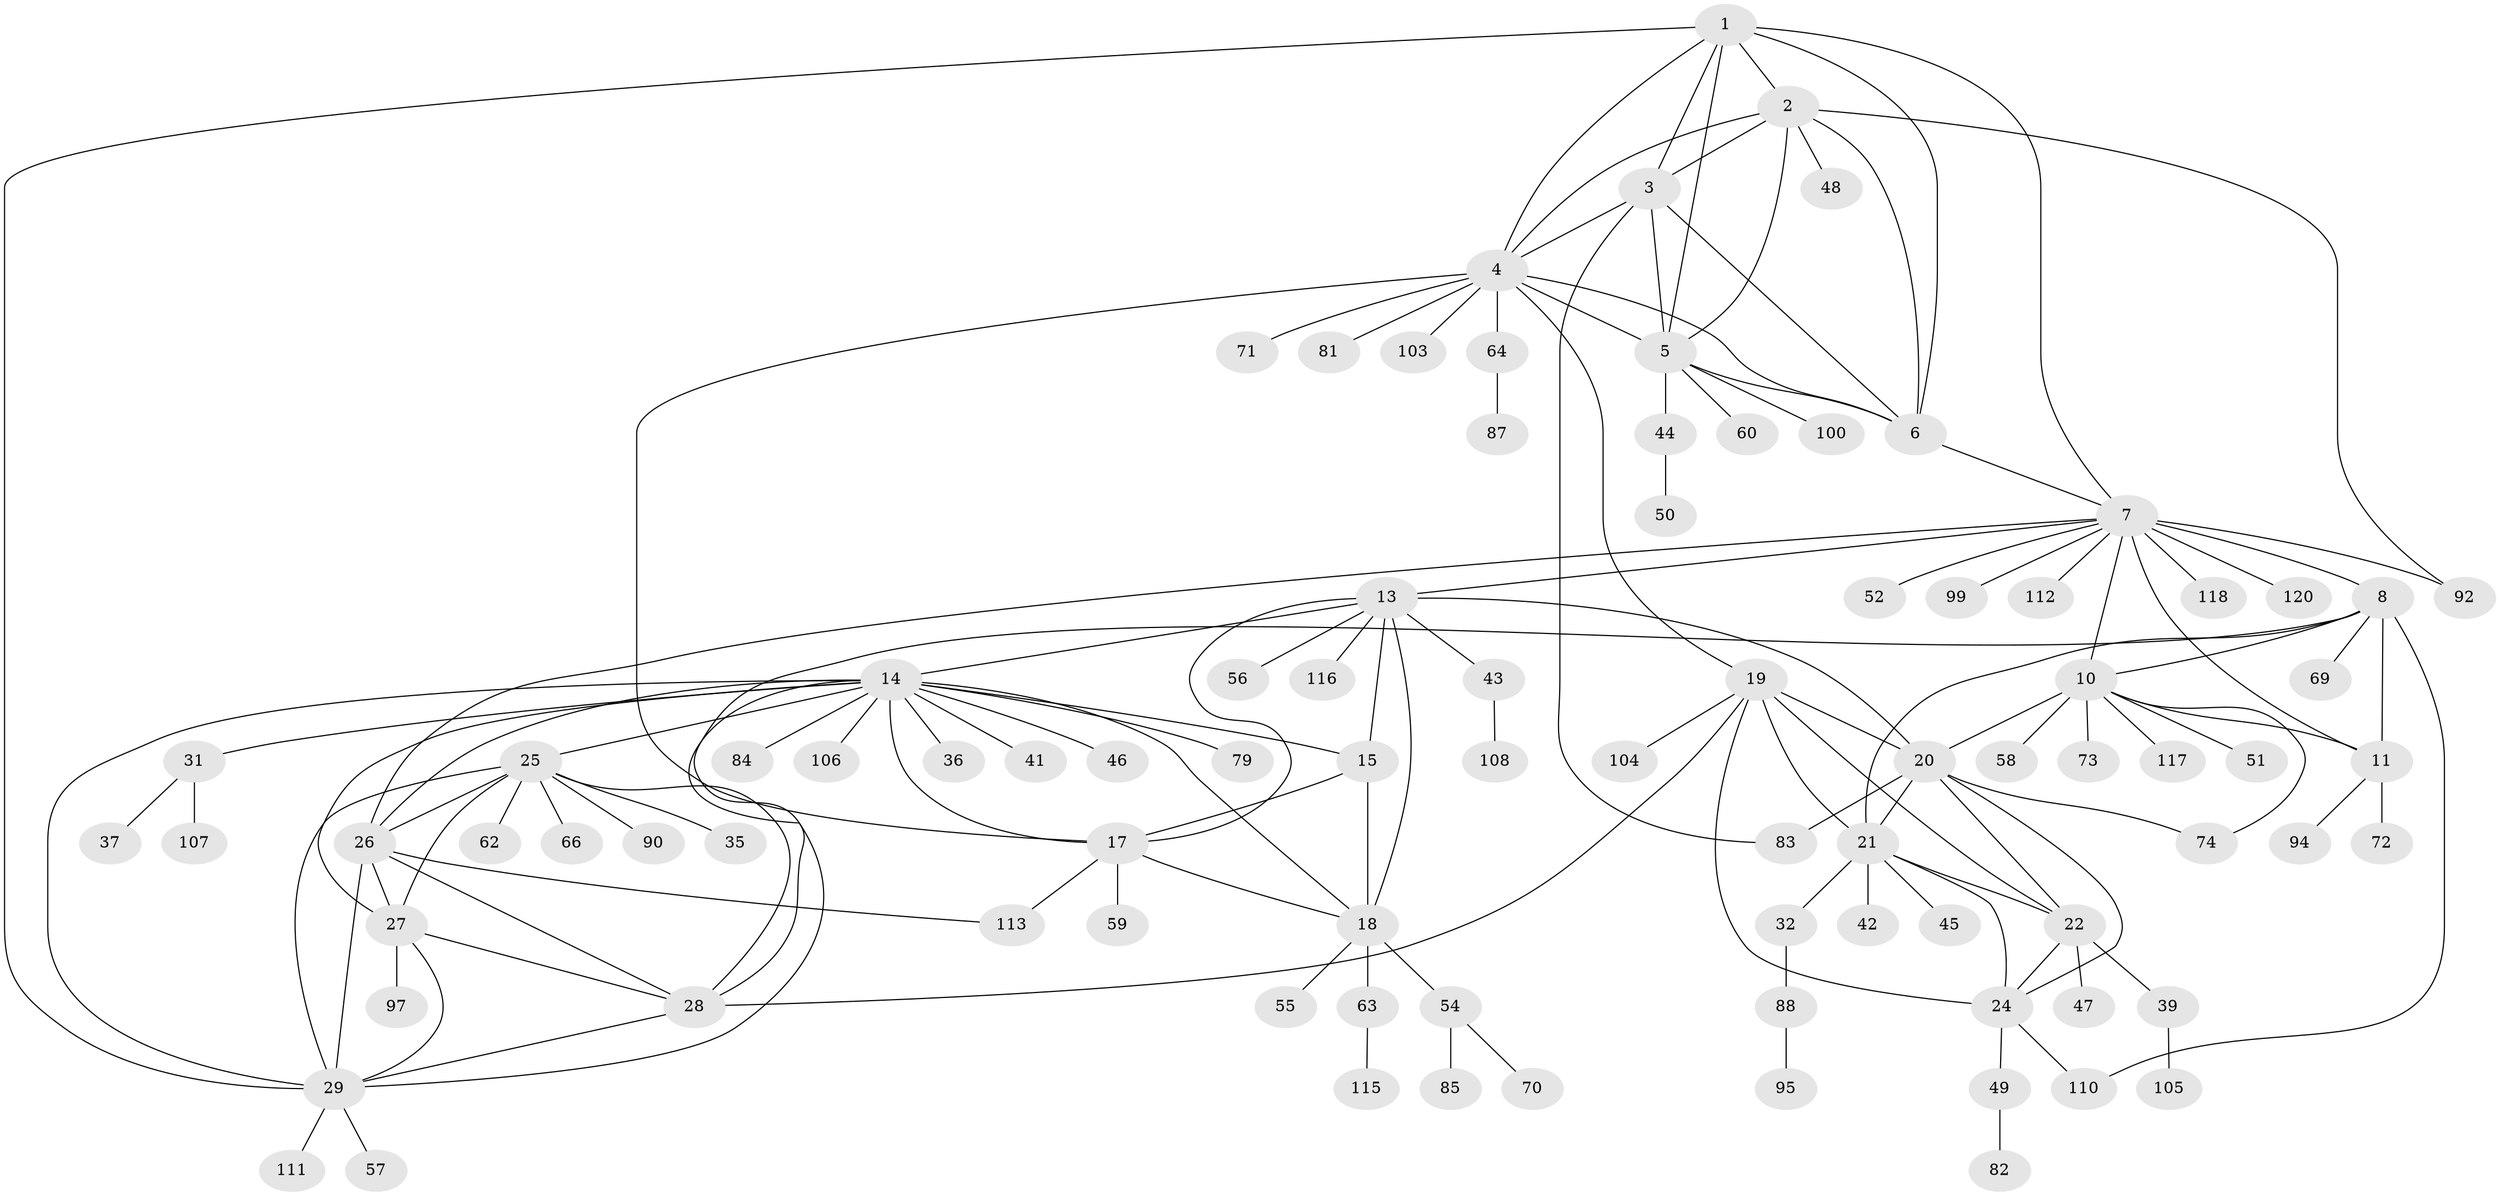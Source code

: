 // Generated by graph-tools (version 1.1) at 2025/52/02/27/25 19:52:15]
// undirected, 90 vertices, 138 edges
graph export_dot {
graph [start="1"]
  node [color=gray90,style=filled];
  1 [super="+33"];
  2 [super="+76"];
  3 [super="+91"];
  4 [super="+40"];
  5 [super="+89"];
  6 [super="+34"];
  7 [super="+9"];
  8;
  10 [super="+67"];
  11 [super="+12"];
  13;
  14 [super="+30"];
  15 [super="+16"];
  17 [super="+78"];
  18 [super="+114"];
  19 [super="+23"];
  20 [super="+77"];
  21 [super="+102"];
  22 [super="+98"];
  24 [super="+109"];
  25 [super="+101"];
  26 [super="+38"];
  27 [super="+75"];
  28;
  29 [super="+86"];
  31 [super="+68"];
  32;
  35;
  36 [super="+53"];
  37;
  39;
  41;
  42;
  43 [super="+61"];
  44;
  45 [super="+119"];
  46 [super="+93"];
  47;
  48;
  49;
  50;
  51;
  52;
  54 [super="+65"];
  55;
  56;
  57;
  58;
  59;
  60;
  62;
  63;
  64;
  66;
  69;
  70;
  71;
  72 [super="+80"];
  73;
  74;
  79;
  81 [super="+96"];
  82;
  83;
  84;
  85;
  87;
  88;
  90;
  92;
  94;
  95;
  97;
  99;
  100;
  103;
  104;
  105;
  106;
  107;
  108;
  110;
  111;
  112;
  113;
  115;
  116;
  117;
  118;
  120;
  1 -- 2;
  1 -- 3;
  1 -- 4;
  1 -- 5;
  1 -- 6;
  1 -- 29;
  1 -- 7;
  2 -- 3;
  2 -- 4;
  2 -- 5;
  2 -- 6;
  2 -- 48;
  2 -- 92;
  3 -- 4;
  3 -- 5;
  3 -- 6;
  3 -- 83;
  4 -- 5;
  4 -- 6;
  4 -- 17;
  4 -- 64;
  4 -- 71;
  4 -- 81;
  4 -- 103;
  4 -- 19;
  5 -- 6;
  5 -- 44;
  5 -- 60;
  5 -- 100;
  6 -- 7;
  7 -- 8 [weight=2];
  7 -- 10 [weight=2];
  7 -- 11 [weight=4];
  7 -- 13;
  7 -- 99;
  7 -- 112;
  7 -- 120;
  7 -- 52;
  7 -- 118;
  7 -- 92;
  7 -- 26;
  8 -- 10;
  8 -- 11 [weight=2];
  8 -- 21;
  8 -- 29;
  8 -- 69;
  8 -- 110;
  10 -- 11 [weight=2];
  10 -- 51;
  10 -- 58;
  10 -- 73;
  10 -- 117;
  10 -- 20;
  10 -- 74;
  11 -- 72;
  11 -- 94;
  13 -- 14;
  13 -- 15 [weight=2];
  13 -- 17;
  13 -- 18;
  13 -- 20;
  13 -- 43;
  13 -- 56;
  13 -- 116;
  14 -- 15 [weight=2];
  14 -- 17;
  14 -- 18;
  14 -- 46;
  14 -- 79;
  14 -- 36;
  14 -- 41;
  14 -- 106;
  14 -- 84;
  14 -- 25;
  14 -- 26;
  14 -- 27;
  14 -- 28;
  14 -- 29;
  14 -- 31;
  15 -- 17 [weight=2];
  15 -- 18 [weight=2];
  17 -- 18;
  17 -- 59;
  17 -- 113;
  18 -- 54;
  18 -- 55;
  18 -- 63;
  19 -- 20 [weight=2];
  19 -- 21 [weight=2];
  19 -- 22 [weight=2];
  19 -- 24 [weight=2];
  19 -- 28;
  19 -- 104;
  20 -- 21;
  20 -- 22;
  20 -- 24;
  20 -- 74;
  20 -- 83;
  21 -- 22;
  21 -- 24;
  21 -- 32;
  21 -- 42;
  21 -- 45;
  22 -- 24;
  22 -- 39;
  22 -- 47;
  24 -- 49;
  24 -- 110;
  25 -- 26;
  25 -- 27;
  25 -- 28;
  25 -- 29;
  25 -- 35;
  25 -- 62;
  25 -- 66;
  25 -- 90;
  26 -- 27;
  26 -- 28;
  26 -- 29;
  26 -- 113;
  27 -- 28;
  27 -- 29;
  27 -- 97;
  28 -- 29;
  29 -- 57;
  29 -- 111;
  31 -- 37;
  31 -- 107;
  32 -- 88;
  39 -- 105;
  43 -- 108;
  44 -- 50;
  49 -- 82;
  54 -- 70;
  54 -- 85;
  63 -- 115;
  64 -- 87;
  88 -- 95;
}
